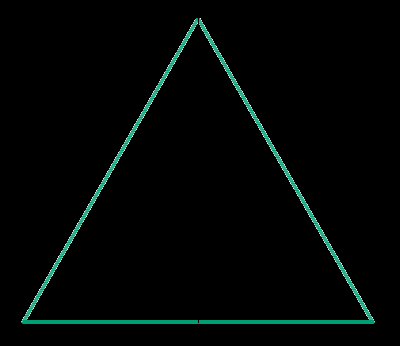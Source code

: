 #  Figure to illustrate the measures of a triangle where every side has the
#  lenght 1.

set terminal png transparent crop size 400,200*sqrt(3)

set xrange [0 :         1]
set yrange [0 : sqrt(3)/2]

set arrow from  0,0 to  1,        0 nohead lt  2 lw 4
set arrow from  0,0 to .5,sqrt(3)/2 nohead lt  2 lw 4
set arrow from  1,0 to .5,sqrt(3)/2 nohead lt  2 lw 4
set arrow from .5,0 to .5,sqrt(3)/2 nohead lt -1 lw 1

set label "1"           at  .5,          -.02 center
set label "sqrt(3) / 2" at .52,1/(2*sqrt(3)) left

set samples 1000
set size ratio -1
unset xtics
unset ytics
set border 0

#  Must plot something to produce output.
set parametric
plot [0 to 0] t, t notitle
